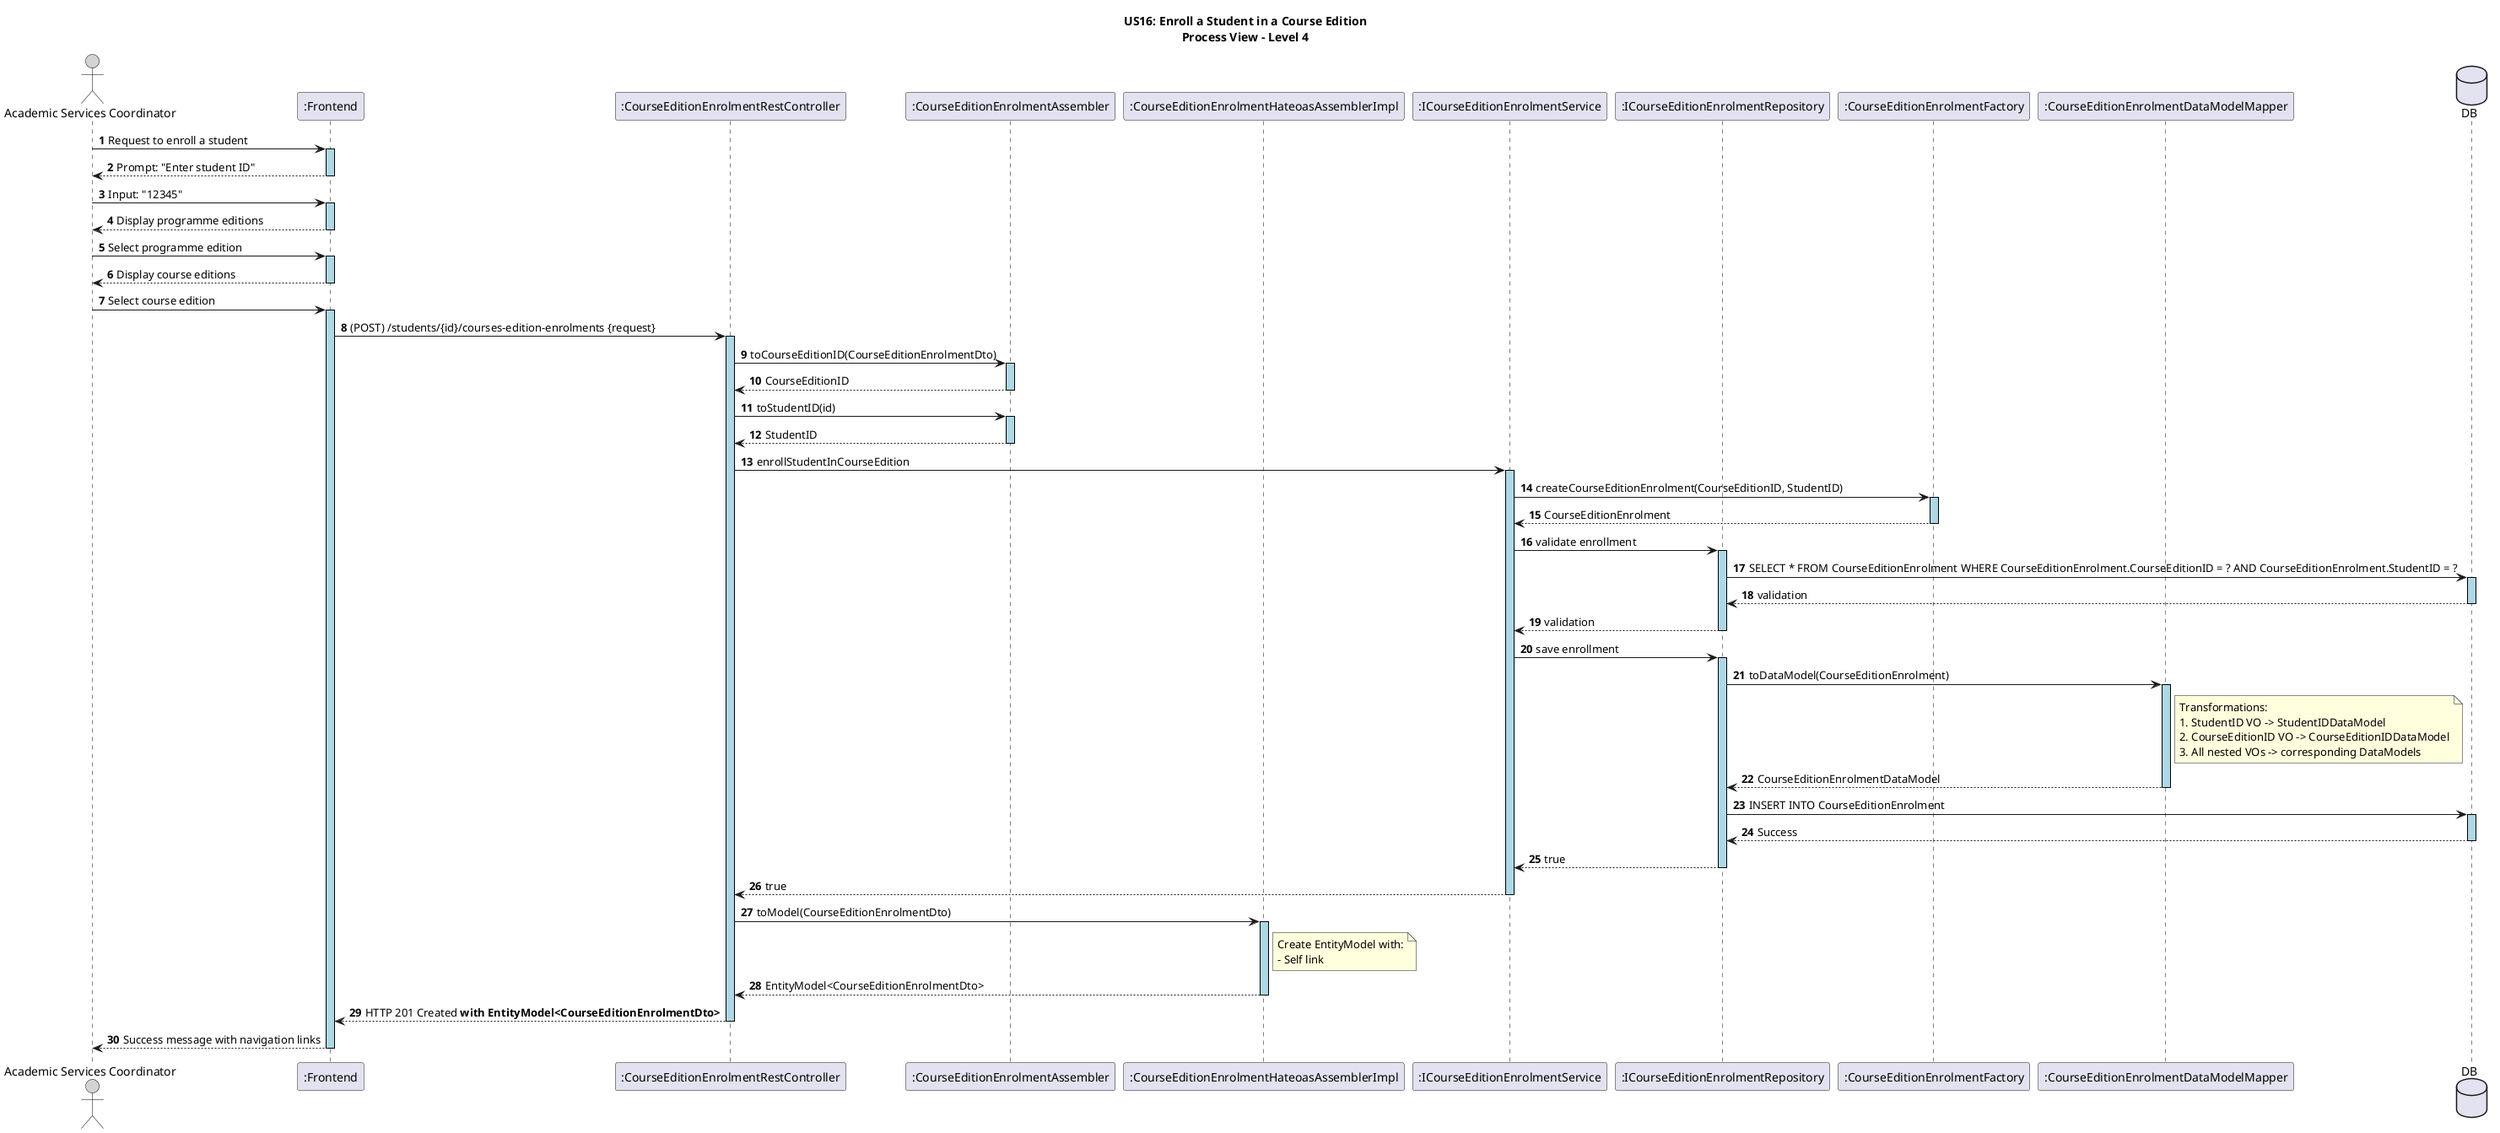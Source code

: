 @startuml

title US16: Enroll a Student in a Course Edition\nProcess View – Level 4

autonumber
skinparam sequence {
    LifelineBorderColor black
    LifelineBackgroundColor LightBlue
    ActorBorderColor black
    ActorBackgroundColor LightGray
}

actor "Academic Services Coordinator" as ASC
participant ":Frontend" as UI
participant ":CourseEditionEnrolmentRestController" as Controller
participant ":CourseEditionEnrolmentAssembler" as Assembler
participant ":CourseEditionEnrolmentHateoasAssemblerImpl" as HateoasAssembler
participant ":ICourseEditionEnrolmentService" as Service
participant ":ICourseEditionEnrolmentRepository" as Repository
participant ":CourseEditionEnrolmentFactory" as Factory
participant ":CourseEditionEnrolmentDataModelMapper" as DataModelMapper
database "DB" as SpringDataRepo

ASC -> UI ++: Request to enroll a student
UI --> ASC --: Prompt: "Enter student ID"
ASC -> UI ++: Input: "12345"
UI --> ASC --: Display programme editions
ASC -> UI ++: Select programme edition
UI --> ASC --: Display course editions
ASC -> UI ++: Select course edition

UI -> Controller ++: (POST) /students/{id}/courses-edition-enrolments {request}
Controller -> Assembler ++: toCourseEditionID(CourseEditionEnrolmentDto)
Assembler --> Controller --: CourseEditionID
Controller -> Assembler ++: toStudentID(id)
Assembler --> Controller --: StudentID

Controller -> Service ++: enrollStudentInCourseEdition
Service -> Factory ++: createCourseEditionEnrolment(CourseEditionID, StudentID)
Factory --> Service --: CourseEditionEnrolment
Service -> Repository ++: validate enrollment
Repository -> SpringDataRepo ++: SELECT * FROM CourseEditionEnrolment WHERE CourseEditionEnrolment.CourseEditionID = ? AND CourseEditionEnrolment.StudentID = ?
SpringDataRepo --> Repository --: validation
Repository --> Service --: validation

Service -> Repository ++: save enrollment
Repository -> DataModelMapper ++: toDataModel(CourseEditionEnrolment)
note right of DataModelMapper
  Transformations:
  1. StudentID VO -> StudentIDDataModel
  2. CourseEditionID VO -> CourseEditionIDDataModel
  3. All nested VOs -> corresponding DataModels
end note
DataModelMapper --> Repository --: CourseEditionEnrolmentDataModel
Repository -> SpringDataRepo ++: INSERT INTO CourseEditionEnrolment
SpringDataRepo --> Repository --: Success
Repository --> Service --: true

Service --> Controller --: true
Controller -> HateoasAssembler ++: toModel(CourseEditionEnrolmentDto)
note right of HateoasAssembler
  Create EntityModel with:
  - Self link
end note
HateoasAssembler --> Controller --: EntityModel<CourseEditionEnrolmentDto>

Controller --> UI --: HTTP 201 Created **with EntityModel<CourseEditionEnrolmentDto>**
UI --> ASC --: Success message with navigation links

@enduml

